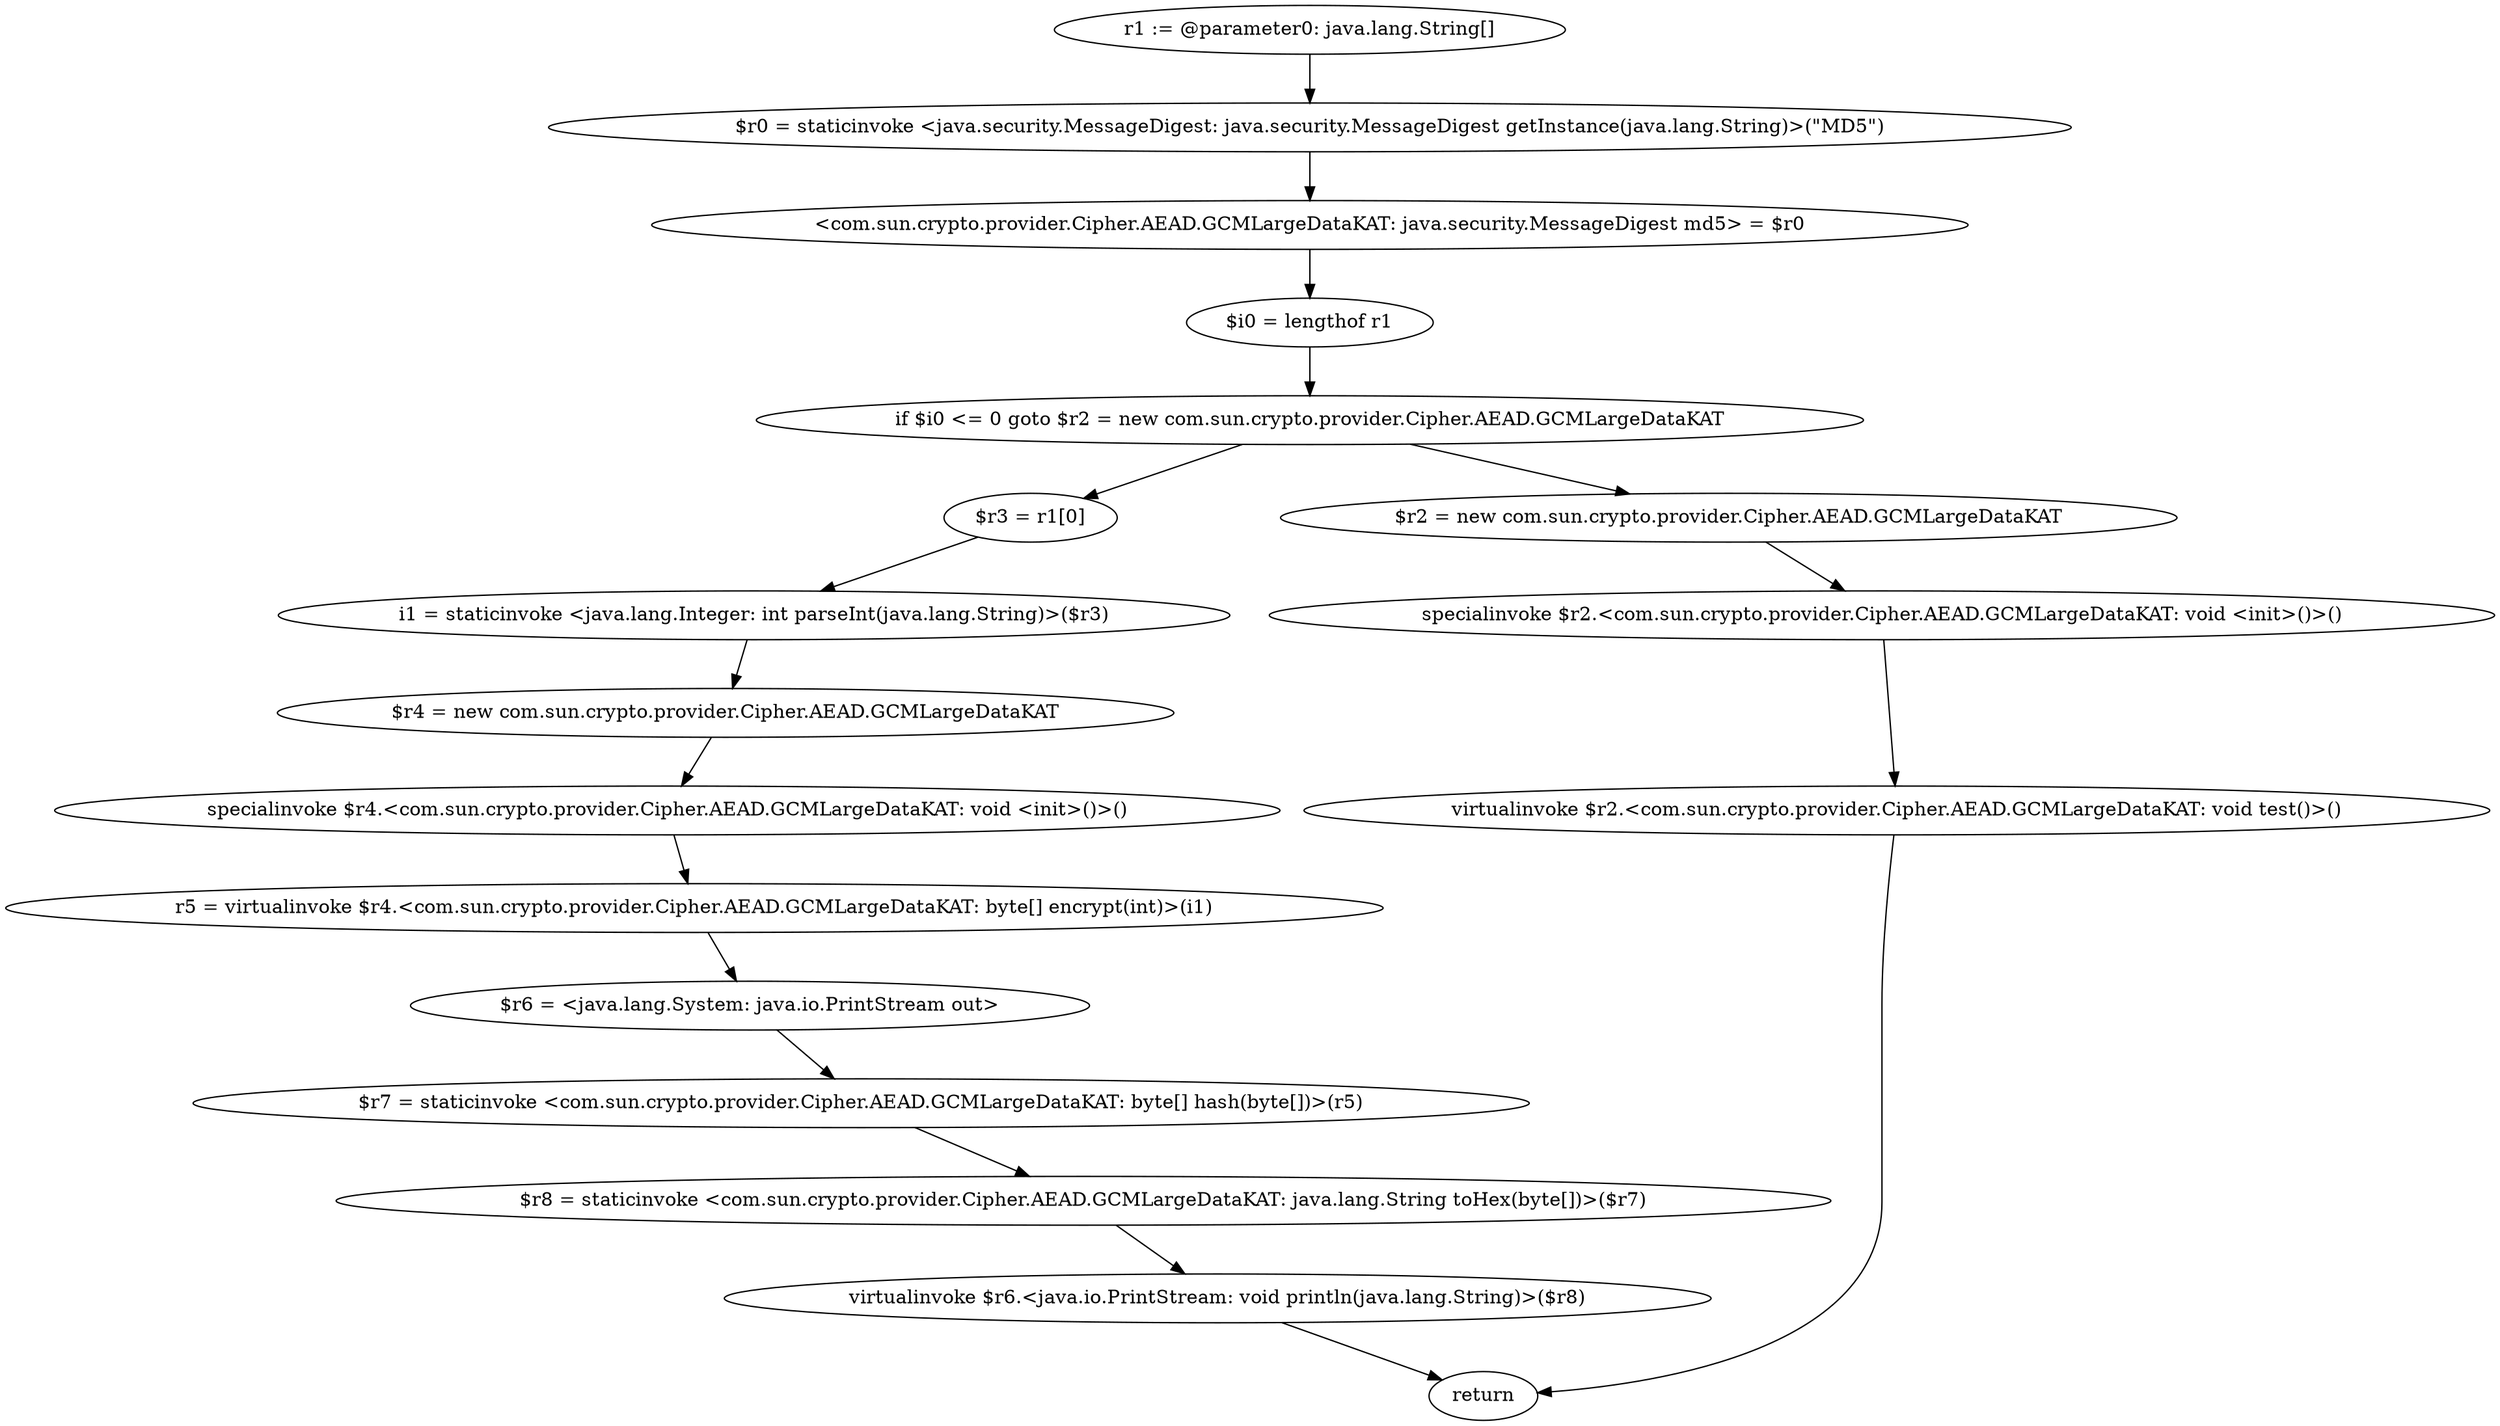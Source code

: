 digraph "unitGraph" {
    "r1 := @parameter0: java.lang.String[]"
    "$r0 = staticinvoke <java.security.MessageDigest: java.security.MessageDigest getInstance(java.lang.String)>(\"MD5\")"
    "<com.sun.crypto.provider.Cipher.AEAD.GCMLargeDataKAT: java.security.MessageDigest md5> = $r0"
    "$i0 = lengthof r1"
    "if $i0 <= 0 goto $r2 = new com.sun.crypto.provider.Cipher.AEAD.GCMLargeDataKAT"
    "$r3 = r1[0]"
    "i1 = staticinvoke <java.lang.Integer: int parseInt(java.lang.String)>($r3)"
    "$r4 = new com.sun.crypto.provider.Cipher.AEAD.GCMLargeDataKAT"
    "specialinvoke $r4.<com.sun.crypto.provider.Cipher.AEAD.GCMLargeDataKAT: void <init>()>()"
    "r5 = virtualinvoke $r4.<com.sun.crypto.provider.Cipher.AEAD.GCMLargeDataKAT: byte[] encrypt(int)>(i1)"
    "$r6 = <java.lang.System: java.io.PrintStream out>"
    "$r7 = staticinvoke <com.sun.crypto.provider.Cipher.AEAD.GCMLargeDataKAT: byte[] hash(byte[])>(r5)"
    "$r8 = staticinvoke <com.sun.crypto.provider.Cipher.AEAD.GCMLargeDataKAT: java.lang.String toHex(byte[])>($r7)"
    "virtualinvoke $r6.<java.io.PrintStream: void println(java.lang.String)>($r8)"
    "return"
    "$r2 = new com.sun.crypto.provider.Cipher.AEAD.GCMLargeDataKAT"
    "specialinvoke $r2.<com.sun.crypto.provider.Cipher.AEAD.GCMLargeDataKAT: void <init>()>()"
    "virtualinvoke $r2.<com.sun.crypto.provider.Cipher.AEAD.GCMLargeDataKAT: void test()>()"
    "r1 := @parameter0: java.lang.String[]"->"$r0 = staticinvoke <java.security.MessageDigest: java.security.MessageDigest getInstance(java.lang.String)>(\"MD5\")";
    "$r0 = staticinvoke <java.security.MessageDigest: java.security.MessageDigest getInstance(java.lang.String)>(\"MD5\")"->"<com.sun.crypto.provider.Cipher.AEAD.GCMLargeDataKAT: java.security.MessageDigest md5> = $r0";
    "<com.sun.crypto.provider.Cipher.AEAD.GCMLargeDataKAT: java.security.MessageDigest md5> = $r0"->"$i0 = lengthof r1";
    "$i0 = lengthof r1"->"if $i0 <= 0 goto $r2 = new com.sun.crypto.provider.Cipher.AEAD.GCMLargeDataKAT";
    "if $i0 <= 0 goto $r2 = new com.sun.crypto.provider.Cipher.AEAD.GCMLargeDataKAT"->"$r3 = r1[0]";
    "if $i0 <= 0 goto $r2 = new com.sun.crypto.provider.Cipher.AEAD.GCMLargeDataKAT"->"$r2 = new com.sun.crypto.provider.Cipher.AEAD.GCMLargeDataKAT";
    "$r3 = r1[0]"->"i1 = staticinvoke <java.lang.Integer: int parseInt(java.lang.String)>($r3)";
    "i1 = staticinvoke <java.lang.Integer: int parseInt(java.lang.String)>($r3)"->"$r4 = new com.sun.crypto.provider.Cipher.AEAD.GCMLargeDataKAT";
    "$r4 = new com.sun.crypto.provider.Cipher.AEAD.GCMLargeDataKAT"->"specialinvoke $r4.<com.sun.crypto.provider.Cipher.AEAD.GCMLargeDataKAT: void <init>()>()";
    "specialinvoke $r4.<com.sun.crypto.provider.Cipher.AEAD.GCMLargeDataKAT: void <init>()>()"->"r5 = virtualinvoke $r4.<com.sun.crypto.provider.Cipher.AEAD.GCMLargeDataKAT: byte[] encrypt(int)>(i1)";
    "r5 = virtualinvoke $r4.<com.sun.crypto.provider.Cipher.AEAD.GCMLargeDataKAT: byte[] encrypt(int)>(i1)"->"$r6 = <java.lang.System: java.io.PrintStream out>";
    "$r6 = <java.lang.System: java.io.PrintStream out>"->"$r7 = staticinvoke <com.sun.crypto.provider.Cipher.AEAD.GCMLargeDataKAT: byte[] hash(byte[])>(r5)";
    "$r7 = staticinvoke <com.sun.crypto.provider.Cipher.AEAD.GCMLargeDataKAT: byte[] hash(byte[])>(r5)"->"$r8 = staticinvoke <com.sun.crypto.provider.Cipher.AEAD.GCMLargeDataKAT: java.lang.String toHex(byte[])>($r7)";
    "$r8 = staticinvoke <com.sun.crypto.provider.Cipher.AEAD.GCMLargeDataKAT: java.lang.String toHex(byte[])>($r7)"->"virtualinvoke $r6.<java.io.PrintStream: void println(java.lang.String)>($r8)";
    "virtualinvoke $r6.<java.io.PrintStream: void println(java.lang.String)>($r8)"->"return";
    "$r2 = new com.sun.crypto.provider.Cipher.AEAD.GCMLargeDataKAT"->"specialinvoke $r2.<com.sun.crypto.provider.Cipher.AEAD.GCMLargeDataKAT: void <init>()>()";
    "specialinvoke $r2.<com.sun.crypto.provider.Cipher.AEAD.GCMLargeDataKAT: void <init>()>()"->"virtualinvoke $r2.<com.sun.crypto.provider.Cipher.AEAD.GCMLargeDataKAT: void test()>()";
    "virtualinvoke $r2.<com.sun.crypto.provider.Cipher.AEAD.GCMLargeDataKAT: void test()>()"->"return";
}
